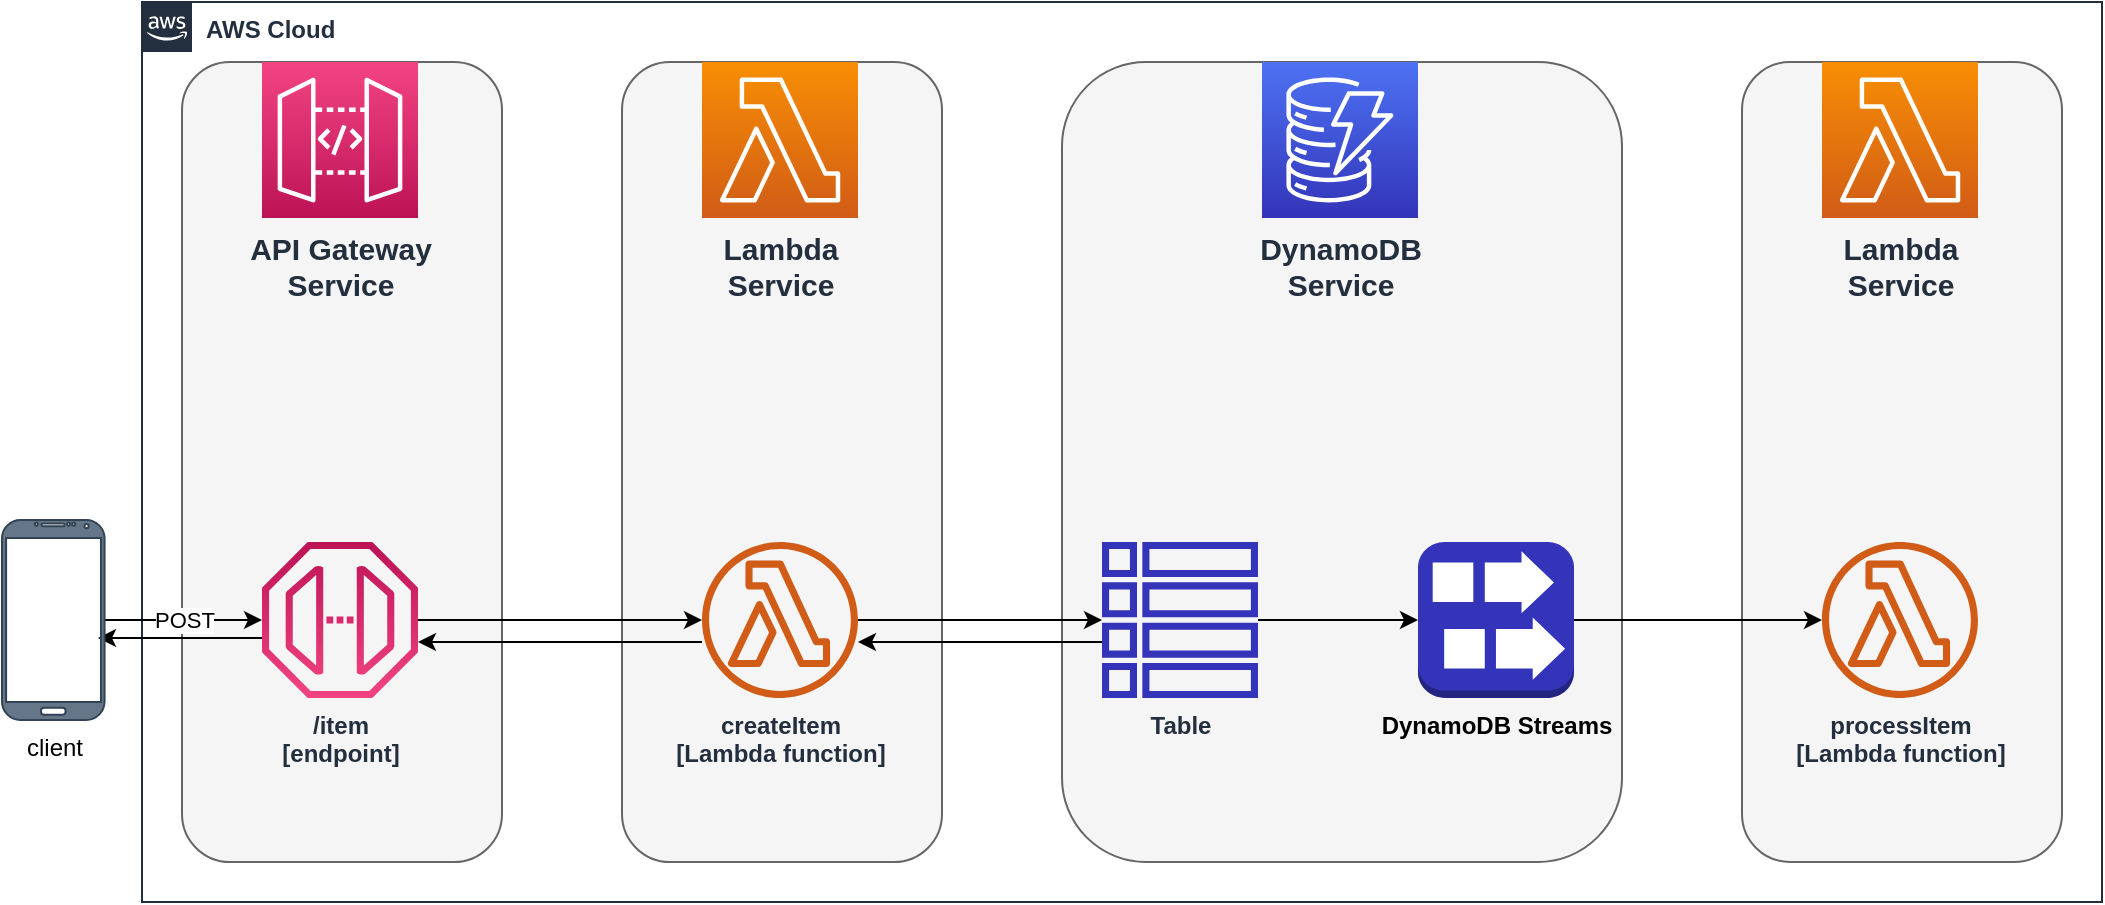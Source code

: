 <mxfile version="14.5.1" type="device" pages="2"><diagram id="_TonYDcqgDjBf6muqYfa" name="High-level"><mxGraphModel dx="2505" dy="1065" grid="1" gridSize="10" guides="1" tooltips="1" connect="1" arrows="1" fold="1" page="1" pageScale="1" pageWidth="827" pageHeight="1169" math="0" shadow="0"><root><mxCell id="0"/><mxCell id="Fq-2bT8zLrRGckTzZTSf-28" value="AWS" parent="0"/><mxCell id="Fq-2bT8zLrRGckTzZTSf-29" value="AWS Cloud" style="points=[[0,0],[0.25,0],[0.5,0],[0.75,0],[1,0],[1,0.25],[1,0.5],[1,0.75],[1,1],[0.75,1],[0.5,1],[0.25,1],[0,1],[0,0.75],[0,0.5],[0,0.25]];outlineConnect=0;gradientColor=none;html=1;whiteSpace=wrap;fontSize=12;fontStyle=1;shape=mxgraph.aws4.group;grIcon=mxgraph.aws4.group_aws_cloud_alt;strokeColor=#232F3E;fillColor=none;verticalAlign=top;align=left;spacingLeft=30;fontColor=#232F3E;dashed=0;" vertex="1" parent="Fq-2bT8zLrRGckTzZTSf-28"><mxGeometry x="-40" y="90" width="980" height="450" as="geometry"/></mxCell><mxCell id="Fq-2bT8zLrRGckTzZTSf-23" value="Groups" parent="0"/><mxCell id="Fq-2bT8zLrRGckTzZTSf-24" value="" style="rounded=1;whiteSpace=wrap;html=1;fillColor=#f5f5f5;strokeColor=#666666;fontColor=#333333;" vertex="1" parent="Fq-2bT8zLrRGckTzZTSf-23"><mxGeometry x="-20" y="120" width="160" height="400" as="geometry"/></mxCell><mxCell id="Fq-2bT8zLrRGckTzZTSf-25" value="" style="rounded=1;whiteSpace=wrap;html=1;fillColor=#f5f5f5;strokeColor=#666666;fontColor=#333333;" vertex="1" parent="Fq-2bT8zLrRGckTzZTSf-23"><mxGeometry x="200" y="120" width="160" height="400" as="geometry"/></mxCell><mxCell id="Fq-2bT8zLrRGckTzZTSf-26" value="" style="rounded=1;whiteSpace=wrap;html=1;fillColor=#f5f5f5;strokeColor=#666666;fontColor=#333333;" vertex="1" parent="Fq-2bT8zLrRGckTzZTSf-23"><mxGeometry x="420" y="120" width="280" height="400" as="geometry"/></mxCell><mxCell id="Fq-2bT8zLrRGckTzZTSf-27" value="" style="rounded=1;whiteSpace=wrap;html=1;fillColor=#f5f5f5;strokeColor=#666666;fontColor=#333333;" vertex="1" parent="Fq-2bT8zLrRGckTzZTSf-23"><mxGeometry x="760" y="120" width="160" height="400" as="geometry"/></mxCell><mxCell id="1" value="Diagram" style="" parent="0"/><mxCell id="Fq-2bT8zLrRGckTzZTSf-21" style="edgeStyle=orthogonalEdgeStyle;rounded=0;orthogonalLoop=1;jettySize=auto;html=1;" edge="1" parent="1" source="Fq-2bT8zLrRGckTzZTSf-1" target="Fq-2bT8zLrRGckTzZTSf-7"><mxGeometry relative="1" as="geometry"/></mxCell><mxCell id="Fq-2bT8zLrRGckTzZTSf-1" value="DynamoDB Streams" style="outlineConnect=0;dashed=0;verticalLabelPosition=bottom;verticalAlign=top;align=center;html=1;shape=mxgraph.aws3.kinesis_streams;gradientColor=none;fillColor=#3334B9;fontStyle=1" vertex="1" parent="1"><mxGeometry x="598" y="360" width="78" height="78" as="geometry"/></mxCell><mxCell id="Fq-2bT8zLrRGckTzZTSf-2" value="DynamoDB&lt;br style=&quot;font-size: 15px;&quot;&gt;Service" style="points=[[0,0,0],[0.25,0,0],[0.5,0,0],[0.75,0,0],[1,0,0],[0,1,0],[0.25,1,0],[0.5,1,0],[0.75,1,0],[1,1,0],[0,0.25,0],[0,0.5,0],[0,0.75,0],[1,0.25,0],[1,0.5,0],[1,0.75,0]];outlineConnect=0;fontColor=#232F3E;gradientColor=#4D72F3;gradientDirection=north;fillColor=#3334B9;strokeColor=#ffffff;dashed=0;verticalLabelPosition=bottom;verticalAlign=top;align=center;html=1;fontSize=15;fontStyle=1;aspect=fixed;shape=mxgraph.aws4.resourceIcon;resIcon=mxgraph.aws4.dynamodb;" vertex="1" parent="1"><mxGeometry x="520" y="120" width="78" height="78" as="geometry"/></mxCell><mxCell id="Fq-2bT8zLrRGckTzZTSf-16" style="edgeStyle=orthogonalEdgeStyle;rounded=0;orthogonalLoop=1;jettySize=auto;html=1;" edge="1" parent="1" source="Fq-2bT8zLrRGckTzZTSf-3" target="Fq-2bT8zLrRGckTzZTSf-5"><mxGeometry relative="1" as="geometry"><Array as="points"><mxPoint x="390" y="410"/><mxPoint x="390" y="410"/></Array></mxGeometry></mxCell><mxCell id="Fq-2bT8zLrRGckTzZTSf-20" style="edgeStyle=orthogonalEdgeStyle;rounded=0;orthogonalLoop=1;jettySize=auto;html=1;" edge="1" parent="1" source="Fq-2bT8zLrRGckTzZTSf-3" target="Fq-2bT8zLrRGckTzZTSf-1"><mxGeometry relative="1" as="geometry"/></mxCell><mxCell id="Fq-2bT8zLrRGckTzZTSf-3" value="Table" style="outlineConnect=0;fontColor=#232F3E;gradientColor=none;fillColor=#3334B9;strokeColor=none;dashed=0;verticalLabelPosition=bottom;verticalAlign=top;align=center;html=1;fontSize=12;fontStyle=1;aspect=fixed;pointerEvents=1;shape=mxgraph.aws4.table;" vertex="1" parent="1"><mxGeometry x="440" y="360" width="78" height="78" as="geometry"/></mxCell><mxCell id="Fq-2bT8zLrRGckTzZTSf-4" value="Lambda&lt;br style=&quot;font-size: 15px;&quot;&gt;Service" style="points=[[0,0,0],[0.25,0,0],[0.5,0,0],[0.75,0,0],[1,0,0],[0,1,0],[0.25,1,0],[0.5,1,0],[0.75,1,0],[1,1,0],[0,0.25,0],[0,0.5,0],[0,0.75,0],[1,0.25,0],[1,0.5,0],[1,0.75,0]];outlineConnect=0;fontColor=#232F3E;gradientColor=#F78E04;gradientDirection=north;fillColor=#D05C17;strokeColor=#ffffff;dashed=0;verticalLabelPosition=bottom;verticalAlign=top;align=center;html=1;fontSize=15;fontStyle=1;aspect=fixed;shape=mxgraph.aws4.resourceIcon;resIcon=mxgraph.aws4.lambda;" vertex="1" parent="1"><mxGeometry x="240" y="120" width="78" height="78" as="geometry"/></mxCell><mxCell id="Fq-2bT8zLrRGckTzZTSf-15" style="edgeStyle=orthogonalEdgeStyle;rounded=0;orthogonalLoop=1;jettySize=auto;html=1;" edge="1" parent="1" source="Fq-2bT8zLrRGckTzZTSf-5" target="Fq-2bT8zLrRGckTzZTSf-3"><mxGeometry relative="1" as="geometry"/></mxCell><mxCell id="Fq-2bT8zLrRGckTzZTSf-18" style="edgeStyle=orthogonalEdgeStyle;rounded=0;orthogonalLoop=1;jettySize=auto;html=1;" edge="1" parent="1" source="Fq-2bT8zLrRGckTzZTSf-5" target="Fq-2bT8zLrRGckTzZTSf-10"><mxGeometry relative="1" as="geometry"><Array as="points"><mxPoint x="200" y="410"/><mxPoint x="200" y="410"/></Array></mxGeometry></mxCell><mxCell id="Fq-2bT8zLrRGckTzZTSf-5" value="createItem&lt;br&gt;[Lambda function]" style="outlineConnect=0;fontColor=#232F3E;gradientColor=none;fillColor=#D05C17;strokeColor=none;dashed=0;verticalLabelPosition=bottom;verticalAlign=top;align=center;html=1;fontSize=12;fontStyle=1;aspect=fixed;pointerEvents=1;shape=mxgraph.aws4.lambda_function;" vertex="1" parent="1"><mxGeometry x="240" y="360" width="78" height="78" as="geometry"/></mxCell><mxCell id="Fq-2bT8zLrRGckTzZTSf-7" value="processItem&lt;br&gt;[Lambda function]" style="outlineConnect=0;fontColor=#232F3E;gradientColor=none;fillColor=#D05C17;strokeColor=none;dashed=0;verticalLabelPosition=bottom;verticalAlign=top;align=center;html=1;fontSize=12;fontStyle=1;aspect=fixed;pointerEvents=1;shape=mxgraph.aws4.lambda_function;" vertex="1" parent="1"><mxGeometry x="800" y="360" width="78" height="78" as="geometry"/></mxCell><mxCell id="Fq-2bT8zLrRGckTzZTSf-8" value="Lambda&lt;br style=&quot;font-size: 15px;&quot;&gt;Service" style="points=[[0,0,0],[0.25,0,0],[0.5,0,0],[0.75,0,0],[1,0,0],[0,1,0],[0.25,1,0],[0.5,1,0],[0.75,1,0],[1,1,0],[0,0.25,0],[0,0.5,0],[0,0.75,0],[1,0.25,0],[1,0.5,0],[1,0.75,0]];outlineConnect=0;fontColor=#232F3E;gradientColor=#F78E04;gradientDirection=north;fillColor=#D05C17;strokeColor=#ffffff;dashed=0;verticalLabelPosition=bottom;verticalAlign=top;align=center;html=1;fontSize=15;fontStyle=1;aspect=fixed;shape=mxgraph.aws4.resourceIcon;resIcon=mxgraph.aws4.lambda;" vertex="1" parent="1"><mxGeometry x="800" y="120" width="78" height="78" as="geometry"/></mxCell><mxCell id="Fq-2bT8zLrRGckTzZTSf-9" value="API Gateway&lt;br style=&quot;font-size: 15px;&quot;&gt;Service" style="points=[[0,0,0],[0.25,0,0],[0.5,0,0],[0.75,0,0],[1,0,0],[0,1,0],[0.25,1,0],[0.5,1,0],[0.75,1,0],[1,1,0],[0,0.25,0],[0,0.5,0],[0,0.75,0],[1,0.25,0],[1,0.5,0],[1,0.75,0]];outlineConnect=0;fontColor=#232F3E;gradientDirection=north;strokeColor=#ffffff;dashed=0;verticalLabelPosition=bottom;verticalAlign=top;align=center;html=1;fontSize=15;fontStyle=1;aspect=fixed;shape=mxgraph.aws4.resourceIcon;resIcon=mxgraph.aws4.api_gateway;fillColor=#BC1356;gradientColor=#F34482;" vertex="1" parent="1"><mxGeometry x="20" y="120" width="78" height="78" as="geometry"/></mxCell><mxCell id="Fq-2bT8zLrRGckTzZTSf-14" style="edgeStyle=orthogonalEdgeStyle;rounded=0;orthogonalLoop=1;jettySize=auto;html=1;" edge="1" parent="1" source="Fq-2bT8zLrRGckTzZTSf-10" target="Fq-2bT8zLrRGckTzZTSf-5"><mxGeometry relative="1" as="geometry"/></mxCell><mxCell id="Fq-2bT8zLrRGckTzZTSf-19" style="edgeStyle=orthogonalEdgeStyle;rounded=0;orthogonalLoop=1;jettySize=auto;html=1;entryX=0.936;entryY=0.59;entryDx=0;entryDy=0;entryPerimeter=0;" edge="1" parent="1" source="Fq-2bT8zLrRGckTzZTSf-10" target="Fq-2bT8zLrRGckTzZTSf-12"><mxGeometry relative="1" as="geometry"><Array as="points"><mxPoint x="-10" y="408"/><mxPoint x="-10" y="408"/></Array></mxGeometry></mxCell><mxCell id="Fq-2bT8zLrRGckTzZTSf-10" value="/item&lt;br&gt;[endpoint]" style="outlineConnect=0;fontColor=#232F3E;strokeColor=none;dashed=0;verticalLabelPosition=bottom;verticalAlign=top;align=center;html=1;fontSize=12;fontStyle=1;aspect=fixed;shape=mxgraph.aws4.endpoint;fillColor=#BC1356;gradientColor=#F34482;" vertex="1" parent="1"><mxGeometry x="20" y="360" width="78" height="78" as="geometry"/></mxCell><mxCell id="Fq-2bT8zLrRGckTzZTSf-13" value="POST" style="edgeStyle=orthogonalEdgeStyle;rounded=0;orthogonalLoop=1;jettySize=auto;html=1;" edge="1" parent="1" source="Fq-2bT8zLrRGckTzZTSf-12" target="Fq-2bT8zLrRGckTzZTSf-10"><mxGeometry relative="1" as="geometry"/></mxCell><mxCell id="Fq-2bT8zLrRGckTzZTSf-12" value="client" style="verticalLabelPosition=bottom;verticalAlign=top;html=1;shadow=0;dashed=0;strokeWidth=1;shape=mxgraph.android.phone2;strokeColor=#314354;fillColor=#647687;" vertex="1" parent="1"><mxGeometry x="-110" y="349" width="51.28" height="100" as="geometry"/></mxCell></root></mxGraphModel></diagram><diagram name="testing" id="1ylVkJFY7HqTDRlwCFOi"><mxGraphModel dx="2505" dy="1065" grid="1" gridSize="10" guides="1" tooltips="1" connect="1" arrows="1" fold="1" page="1" pageScale="1" pageWidth="827" pageHeight="1169" math="0" shadow="0"><root><mxCell id="N8GHEstd3O0rGll2m10S-0"/><mxCell id="N8GHEstd3O0rGll2m10S-1" value="AWS" style="locked=1;" parent="N8GHEstd3O0rGll2m10S-0"/><mxCell id="N8GHEstd3O0rGll2m10S-2" value="AWS Cloud" style="points=[[0,0],[0.25,0],[0.5,0],[0.75,0],[1,0],[1,0.25],[1,0.5],[1,0.75],[1,1],[0.75,1],[0.5,1],[0.25,1],[0,1],[0,0.75],[0,0.5],[0,0.25]];outlineConnect=0;gradientColor=none;html=1;whiteSpace=wrap;fontSize=12;fontStyle=1;shape=mxgraph.aws4.group;grIcon=mxgraph.aws4.group_aws_cloud_alt;strokeColor=#232F3E;fillColor=none;verticalAlign=top;align=left;spacingLeft=30;fontColor=#232F3E;dashed=0;" vertex="1" parent="N8GHEstd3O0rGll2m10S-1"><mxGeometry x="-40" y="90" width="980" height="450" as="geometry"/></mxCell><mxCell id="N8GHEstd3O0rGll2m10S-3" value="Groups" style="locked=1;" parent="N8GHEstd3O0rGll2m10S-0"/><mxCell id="N8GHEstd3O0rGll2m10S-4" value="" style="rounded=1;whiteSpace=wrap;html=1;fillColor=#f5f5f5;strokeColor=#666666;fontColor=#333333;" vertex="1" parent="N8GHEstd3O0rGll2m10S-3"><mxGeometry x="-20" y="120" width="160" height="400" as="geometry"/></mxCell><mxCell id="N8GHEstd3O0rGll2m10S-5" value="" style="rounded=1;whiteSpace=wrap;html=1;fillColor=#f5f5f5;strokeColor=#666666;fontColor=#333333;" vertex="1" parent="N8GHEstd3O0rGll2m10S-3"><mxGeometry x="200" y="120" width="160" height="400" as="geometry"/></mxCell><mxCell id="N8GHEstd3O0rGll2m10S-6" value="" style="rounded=1;whiteSpace=wrap;html=1;fillColor=#f5f5f5;strokeColor=#666666;fontColor=#333333;" vertex="1" parent="N8GHEstd3O0rGll2m10S-3"><mxGeometry x="420" y="120" width="280" height="400" as="geometry"/></mxCell><mxCell id="N8GHEstd3O0rGll2m10S-7" value="" style="rounded=1;whiteSpace=wrap;html=1;fillColor=#f5f5f5;strokeColor=#666666;fontColor=#333333;" vertex="1" parent="N8GHEstd3O0rGll2m10S-3"><mxGeometry x="760" y="120" width="160" height="400" as="geometry"/></mxCell><mxCell id="N8GHEstd3O0rGll2m10S-8" value="Diagram" style="locked=1;" parent="N8GHEstd3O0rGll2m10S-0"/><mxCell id="N8GHEstd3O0rGll2m10S-9" style="edgeStyle=orthogonalEdgeStyle;rounded=0;orthogonalLoop=1;jettySize=auto;html=1;" edge="1" parent="N8GHEstd3O0rGll2m10S-8" source="N8GHEstd3O0rGll2m10S-10" target="N8GHEstd3O0rGll2m10S-19"><mxGeometry relative="1" as="geometry"/></mxCell><mxCell id="N8GHEstd3O0rGll2m10S-10" value="DynamoDB Streams" style="outlineConnect=0;dashed=0;verticalLabelPosition=bottom;verticalAlign=top;align=center;html=1;shape=mxgraph.aws3.kinesis_streams;gradientColor=none;fillColor=#3334B9;fontStyle=1" vertex="1" parent="N8GHEstd3O0rGll2m10S-8"><mxGeometry x="598" y="360" width="78" height="78" as="geometry"/></mxCell><mxCell id="N8GHEstd3O0rGll2m10S-11" value="DynamoDB&lt;br style=&quot;font-size: 15px;&quot;&gt;Service" style="points=[[0,0,0],[0.25,0,0],[0.5,0,0],[0.75,0,0],[1,0,0],[0,1,0],[0.25,1,0],[0.5,1,0],[0.75,1,0],[1,1,0],[0,0.25,0],[0,0.5,0],[0,0.75,0],[1,0.25,0],[1,0.5,0],[1,0.75,0]];outlineConnect=0;fontColor=#232F3E;gradientColor=#4D72F3;gradientDirection=north;fillColor=#3334B9;strokeColor=#ffffff;dashed=0;verticalLabelPosition=bottom;verticalAlign=top;align=center;html=1;fontSize=15;fontStyle=1;aspect=fixed;shape=mxgraph.aws4.resourceIcon;resIcon=mxgraph.aws4.dynamodb;" vertex="1" parent="N8GHEstd3O0rGll2m10S-8"><mxGeometry x="520" y="120" width="78" height="78" as="geometry"/></mxCell><mxCell id="N8GHEstd3O0rGll2m10S-12" style="edgeStyle=orthogonalEdgeStyle;rounded=0;orthogonalLoop=1;jettySize=auto;html=1;" edge="1" parent="N8GHEstd3O0rGll2m10S-8" source="N8GHEstd3O0rGll2m10S-14" target="N8GHEstd3O0rGll2m10S-18"><mxGeometry relative="1" as="geometry"><Array as="points"><mxPoint x="390" y="410"/><mxPoint x="390" y="410"/></Array></mxGeometry></mxCell><mxCell id="N8GHEstd3O0rGll2m10S-13" style="edgeStyle=orthogonalEdgeStyle;rounded=0;orthogonalLoop=1;jettySize=auto;html=1;" edge="1" parent="N8GHEstd3O0rGll2m10S-8" source="N8GHEstd3O0rGll2m10S-14" target="N8GHEstd3O0rGll2m10S-10"><mxGeometry relative="1" as="geometry"/></mxCell><mxCell id="N8GHEstd3O0rGll2m10S-14" value="Table" style="outlineConnect=0;fontColor=#232F3E;gradientColor=none;fillColor=#3334B9;strokeColor=none;dashed=0;verticalLabelPosition=bottom;verticalAlign=top;align=center;html=1;fontSize=12;fontStyle=1;aspect=fixed;pointerEvents=1;shape=mxgraph.aws4.table;" vertex="1" parent="N8GHEstd3O0rGll2m10S-8"><mxGeometry x="440" y="360" width="78" height="78" as="geometry"/></mxCell><mxCell id="N8GHEstd3O0rGll2m10S-15" value="Lambda&lt;br style=&quot;font-size: 15px;&quot;&gt;Service" style="points=[[0,0,0],[0.25,0,0],[0.5,0,0],[0.75,0,0],[1,0,0],[0,1,0],[0.25,1,0],[0.5,1,0],[0.75,1,0],[1,1,0],[0,0.25,0],[0,0.5,0],[0,0.75,0],[1,0.25,0],[1,0.5,0],[1,0.75,0]];outlineConnect=0;fontColor=#232F3E;gradientColor=#F78E04;gradientDirection=north;fillColor=#D05C17;strokeColor=#ffffff;dashed=0;verticalLabelPosition=bottom;verticalAlign=top;align=center;html=1;fontSize=15;fontStyle=1;aspect=fixed;shape=mxgraph.aws4.resourceIcon;resIcon=mxgraph.aws4.lambda;" vertex="1" parent="N8GHEstd3O0rGll2m10S-8"><mxGeometry x="240" y="120" width="78" height="78" as="geometry"/></mxCell><mxCell id="N8GHEstd3O0rGll2m10S-16" style="edgeStyle=orthogonalEdgeStyle;rounded=0;orthogonalLoop=1;jettySize=auto;html=1;" edge="1" parent="N8GHEstd3O0rGll2m10S-8" source="N8GHEstd3O0rGll2m10S-18" target="N8GHEstd3O0rGll2m10S-14"><mxGeometry relative="1" as="geometry"/></mxCell><mxCell id="N8GHEstd3O0rGll2m10S-17" style="edgeStyle=orthogonalEdgeStyle;rounded=0;orthogonalLoop=1;jettySize=auto;html=1;" edge="1" parent="N8GHEstd3O0rGll2m10S-8" source="N8GHEstd3O0rGll2m10S-18" target="N8GHEstd3O0rGll2m10S-24"><mxGeometry relative="1" as="geometry"><Array as="points"><mxPoint x="200" y="410"/><mxPoint x="200" y="410"/></Array></mxGeometry></mxCell><mxCell id="N8GHEstd3O0rGll2m10S-18" value="createItem&lt;br&gt;[Lambda function]" style="outlineConnect=0;fontColor=#232F3E;gradientColor=none;fillColor=#D05C17;strokeColor=none;dashed=0;verticalLabelPosition=bottom;verticalAlign=top;align=center;html=1;fontSize=12;fontStyle=1;aspect=fixed;pointerEvents=1;shape=mxgraph.aws4.lambda_function;" vertex="1" parent="N8GHEstd3O0rGll2m10S-8"><mxGeometry x="240" y="360" width="78" height="78" as="geometry"/></mxCell><mxCell id="N8GHEstd3O0rGll2m10S-19" value="processItem&lt;br&gt;[Lambda function]" style="outlineConnect=0;fontColor=#232F3E;gradientColor=none;fillColor=#D05C17;strokeColor=none;dashed=0;verticalLabelPosition=bottom;verticalAlign=top;align=center;html=1;fontSize=12;fontStyle=1;aspect=fixed;pointerEvents=1;shape=mxgraph.aws4.lambda_function;" vertex="1" parent="N8GHEstd3O0rGll2m10S-8"><mxGeometry x="800" y="360" width="78" height="78" as="geometry"/></mxCell><mxCell id="N8GHEstd3O0rGll2m10S-20" value="Lambda&lt;br style=&quot;font-size: 15px;&quot;&gt;Service" style="points=[[0,0,0],[0.25,0,0],[0.5,0,0],[0.75,0,0],[1,0,0],[0,1,0],[0.25,1,0],[0.5,1,0],[0.75,1,0],[1,1,0],[0,0.25,0],[0,0.5,0],[0,0.75,0],[1,0.25,0],[1,0.5,0],[1,0.75,0]];outlineConnect=0;fontColor=#232F3E;gradientColor=#F78E04;gradientDirection=north;fillColor=#D05C17;strokeColor=#ffffff;dashed=0;verticalLabelPosition=bottom;verticalAlign=top;align=center;html=1;fontSize=15;fontStyle=1;aspect=fixed;shape=mxgraph.aws4.resourceIcon;resIcon=mxgraph.aws4.lambda;" vertex="1" parent="N8GHEstd3O0rGll2m10S-8"><mxGeometry x="800" y="120" width="78" height="78" as="geometry"/></mxCell><mxCell id="N8GHEstd3O0rGll2m10S-21" value="API Gateway&lt;br style=&quot;font-size: 15px;&quot;&gt;Service" style="points=[[0,0,0],[0.25,0,0],[0.5,0,0],[0.75,0,0],[1,0,0],[0,1,0],[0.25,1,0],[0.5,1,0],[0.75,1,0],[1,1,0],[0,0.25,0],[0,0.5,0],[0,0.75,0],[1,0.25,0],[1,0.5,0],[1,0.75,0]];outlineConnect=0;fontColor=#232F3E;gradientDirection=north;strokeColor=#ffffff;dashed=0;verticalLabelPosition=bottom;verticalAlign=top;align=center;html=1;fontSize=15;fontStyle=1;aspect=fixed;shape=mxgraph.aws4.resourceIcon;resIcon=mxgraph.aws4.api_gateway;fillColor=#BC1356;gradientColor=#F34482;" vertex="1" parent="N8GHEstd3O0rGll2m10S-8"><mxGeometry x="20" y="120" width="78" height="78" as="geometry"/></mxCell><mxCell id="N8GHEstd3O0rGll2m10S-22" style="edgeStyle=orthogonalEdgeStyle;rounded=0;orthogonalLoop=1;jettySize=auto;html=1;" edge="1" parent="N8GHEstd3O0rGll2m10S-8" source="N8GHEstd3O0rGll2m10S-24" target="N8GHEstd3O0rGll2m10S-18"><mxGeometry relative="1" as="geometry"/></mxCell><mxCell id="N8GHEstd3O0rGll2m10S-23" style="edgeStyle=orthogonalEdgeStyle;rounded=0;orthogonalLoop=1;jettySize=auto;html=1;entryX=0.936;entryY=0.59;entryDx=0;entryDy=0;entryPerimeter=0;" edge="1" parent="N8GHEstd3O0rGll2m10S-8" source="N8GHEstd3O0rGll2m10S-24" target="N8GHEstd3O0rGll2m10S-26"><mxGeometry relative="1" as="geometry"><Array as="points"><mxPoint x="-10" y="408"/><mxPoint x="-10" y="408"/></Array></mxGeometry></mxCell><mxCell id="N8GHEstd3O0rGll2m10S-24" value="/item&lt;br&gt;[endpoint]" style="outlineConnect=0;fontColor=#232F3E;strokeColor=none;dashed=0;verticalLabelPosition=bottom;verticalAlign=top;align=center;html=1;fontSize=12;fontStyle=1;aspect=fixed;shape=mxgraph.aws4.endpoint;fillColor=#BC1356;gradientColor=#F34482;" vertex="1" parent="N8GHEstd3O0rGll2m10S-8"><mxGeometry x="20" y="360" width="78" height="78" as="geometry"/></mxCell><mxCell id="N8GHEstd3O0rGll2m10S-25" value="POST" style="edgeStyle=orthogonalEdgeStyle;rounded=0;orthogonalLoop=1;jettySize=auto;html=1;" edge="1" parent="N8GHEstd3O0rGll2m10S-8" source="N8GHEstd3O0rGll2m10S-26" target="N8GHEstd3O0rGll2m10S-24"><mxGeometry relative="1" as="geometry"/></mxCell><mxCell id="N8GHEstd3O0rGll2m10S-26" value="client" style="verticalLabelPosition=bottom;verticalAlign=top;html=1;shadow=0;dashed=0;strokeWidth=1;shape=mxgraph.android.phone2;strokeColor=#314354;fillColor=#647687;" vertex="1" parent="N8GHEstd3O0rGll2m10S-8"><mxGeometry x="-110" y="349" width="51.28" height="100" as="geometry"/></mxCell><mxCell id="N8GHEstd3O0rGll2m10S-28" value="Integration tests" style="locked=1;" parent="N8GHEstd3O0rGll2m10S-0"/><mxCell id="N8GHEstd3O0rGll2m10S-29" value="" style="rounded=1;whiteSpace=wrap;html=1;gradientColor=#F34482;fontSize=15;fontColor=#000000;fillColor=none;strokeWidth=3;sketch=1;strokeColor=#007FFF;glass=0;shadow=1;dashed=1;" vertex="1" parent="N8GHEstd3O0rGll2m10S-28"><mxGeometry x="210" y="330" width="330" height="150" as="geometry"/></mxCell><mxCell id="N8GHEstd3O0rGll2m10S-30" value="" style="endArrow=none;dashed=1;html=1;dashPattern=1 3;strokeWidth=3;fontSize=15;fontColor=#000000;entryX=0.5;entryY=1;entryDx=0;entryDy=0;strokeColor=#007FFF;exitX=0;exitY=1;exitDx=0;exitDy=0;" edge="1" parent="N8GHEstd3O0rGll2m10S-28" source="N8GHEstd3O0rGll2m10S-32" target="N8GHEstd3O0rGll2m10S-29"><mxGeometry width="50" height="50" relative="1" as="geometry"><mxPoint x="100" y="720" as="sourcePoint"/><mxPoint x="390" y="440" as="targetPoint"/></mxGeometry></mxCell><mxCell id="N8GHEstd3O0rGll2m10S-31" value="" style="endArrow=none;dashed=1;html=1;dashPattern=1 3;strokeWidth=3;fontSize=15;fontColor=#000000;strokeColor=#007FFF;entryX=1;entryY=1;entryDx=0;entryDy=0;" edge="1" parent="N8GHEstd3O0rGll2m10S-28" target="N8GHEstd3O0rGll2m10S-32"><mxGeometry width="50" height="50" relative="1" as="geometry"><mxPoint x="410" y="590" as="sourcePoint"/><mxPoint x="540" y="590" as="targetPoint"/></mxGeometry></mxCell><mxCell id="N8GHEstd3O0rGll2m10S-32" value="Integration tests" style="text;html=1;strokeColor=none;fillColor=none;align=center;verticalAlign=middle;whiteSpace=wrap;rounded=0;shadow=1;glass=0;dashed=1;sketch=1;fontSize=21;fontFamily=Architects Daughter;fontSource=https%3A%2F%2Ffonts.googleapis.com%2Fcss%3Ffamily%3DArchitects%2BDaughter;fontStyle=1" vertex="1" parent="N8GHEstd3O0rGll2m10S-28"><mxGeometry x="400" y="560" width="190" height="30" as="geometry"/></mxCell><mxCell id="N8GHEstd3O0rGll2m10S-33" value="" style="rounded=1;whiteSpace=wrap;html=1;gradientColor=#F34482;fontSize=15;fontColor=#000000;fillColor=none;strokeWidth=3;sketch=1;strokeColor=#007FFF;glass=0;shadow=1;dashed=1;" vertex="1" parent="N8GHEstd3O0rGll2m10S-28"><mxGeometry y="350" width="340" height="150" as="geometry"/></mxCell><mxCell id="N8GHEstd3O0rGll2m10S-34" value="" style="endArrow=none;dashed=1;html=1;dashPattern=1 3;strokeWidth=3;fontSize=15;fontColor=#000000;entryX=0.437;entryY=1.019;entryDx=0;entryDy=0;strokeColor=#007FFF;exitX=0;exitY=1;exitDx=0;exitDy=0;entryPerimeter=0;" edge="1" parent="N8GHEstd3O0rGll2m10S-28" source="N8GHEstd3O0rGll2m10S-32" target="N8GHEstd3O0rGll2m10S-33"><mxGeometry width="50" height="50" relative="1" as="geometry"><mxPoint x="410" y="637" as="sourcePoint"/><mxPoint x="220" y="490" as="targetPoint"/></mxGeometry></mxCell><mxCell id="N8GHEstd3O0rGll2m10S-35" value="e2e tests" parent="N8GHEstd3O0rGll2m10S-0"/><mxCell id="N8GHEstd3O0rGll2m10S-36" value="" style="rounded=1;whiteSpace=wrap;html=1;gradientColor=#F34482;fontSize=15;fontColor=#000000;fillColor=none;strokeWidth=3;sketch=1;glass=0;shadow=1;dashed=1;strokeColor=#FF33FF;" vertex="1" parent="N8GHEstd3O0rGll2m10S-35"><mxGeometry x="-40" y="310" width="970" height="220" as="geometry"/></mxCell><mxCell id="N8GHEstd3O0rGll2m10S-37" value="end to end (e2e) test" style="text;html=1;strokeColor=none;fillColor=none;align=center;verticalAlign=middle;whiteSpace=wrap;rounded=0;shadow=1;glass=0;dashed=1;sketch=1;fontSize=21;fontFamily=Architects Daughter;fontSource=https%3A%2F%2Ffonts.googleapis.com%2Fcss%3Ffamily%3DArchitects%2BDaughter;fontStyle=1" vertex="1" parent="N8GHEstd3O0rGll2m10S-35"><mxGeometry x="300" y="627.15" width="228.58" height="30" as="geometry"/></mxCell><mxCell id="N8GHEstd3O0rGll2m10S-38" value="" style="endArrow=none;dashed=1;html=1;dashPattern=1 3;strokeWidth=3;fontSize=15;fontColor=#000000;entryX=0.146;entryY=1.014;entryDx=0;entryDy=0;exitX=0;exitY=1;exitDx=0;exitDy=0;entryPerimeter=0;strokeColor=#FF33FF;" edge="1" parent="N8GHEstd3O0rGll2m10S-35" source="N8GHEstd3O0rGll2m10S-37" target="N8GHEstd3O0rGll2m10S-36"><mxGeometry width="50" height="50" relative="1" as="geometry"><mxPoint x="361.42" y="704.15" as="sourcePoint"/><mxPoint x="100.0" y="570.0" as="targetPoint"/></mxGeometry></mxCell><mxCell id="N8GHEstd3O0rGll2m10S-40" value="" style="endArrow=none;dashed=1;html=1;dashPattern=1 3;strokeWidth=3;fontSize=15;fontColor=#000000;exitX=0;exitY=1;exitDx=0;exitDy=0;strokeColor=#FF33FF;entryX=1;entryY=1;entryDx=0;entryDy=0;" edge="1" parent="N8GHEstd3O0rGll2m10S-35" source="N8GHEstd3O0rGll2m10S-37" target="N8GHEstd3O0rGll2m10S-37"><mxGeometry width="50" height="50" relative="1" as="geometry"><mxPoint x="361.42" y="667.15" as="sourcePoint"/><mxPoint x="520" y="667" as="targetPoint"/></mxGeometry></mxCell></root></mxGraphModel></diagram></mxfile>